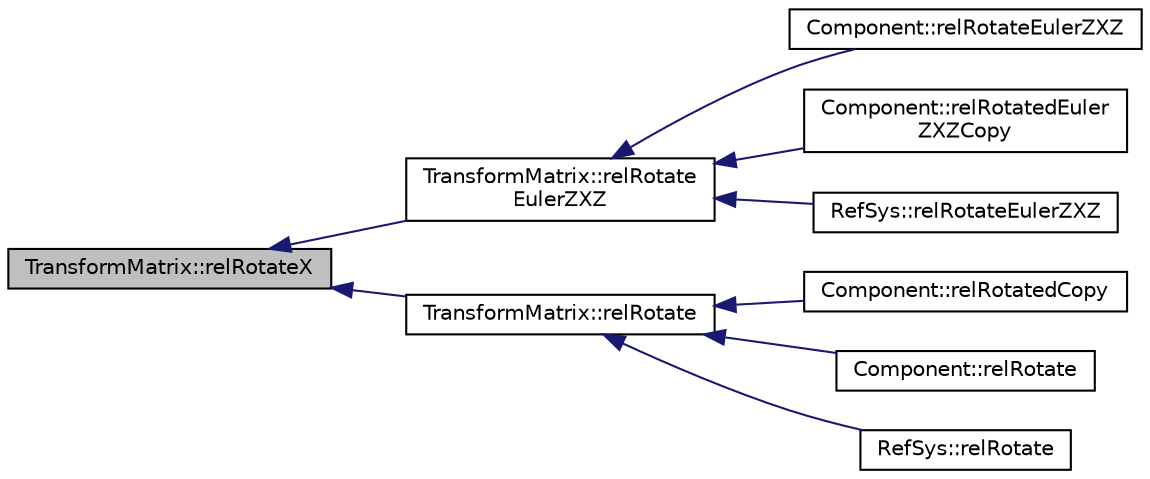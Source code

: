 digraph "TransformMatrix::relRotateX"
{
  edge [fontname="Helvetica",fontsize="10",labelfontname="Helvetica",labelfontsize="10"];
  node [fontname="Helvetica",fontsize="10",shape=record];
  rankdir="LR";
  Node1 [label="TransformMatrix::relRotateX",height=0.2,width=0.4,color="black", fillcolor="grey75", style="filled" fontcolor="black"];
  Node1 -> Node2 [dir="back",color="midnightblue",fontsize="10",style="solid",fontname="Helvetica"];
  Node2 [label="TransformMatrix::relRotate\lEulerZXZ",height=0.2,width=0.4,color="black", fillcolor="white", style="filled",URL="$classTransformMatrix.html#aa4a1f915ff428d0e3bb9fa43dd0974b5",tooltip="Applies an Euler rotation around the local reference system z, x&#39;, z&#39;&#39; Applies three rotations around..."];
  Node2 -> Node3 [dir="back",color="midnightblue",fontsize="10",style="solid",fontname="Helvetica"];
  Node3 [label="Component::relRotateEulerZXZ",height=0.2,width=0.4,color="black", fillcolor="white", style="filled",URL="$classComponent.html#a29263e0bb90f81f656e96f2d32c7779a",tooltip="Rotate the component with Euler Angles ZX&#39;Z&#39;&#39; around its local reference system."];
  Node2 -> Node4 [dir="back",color="midnightblue",fontsize="10",style="solid",fontname="Helvetica"];
  Node4 [label="Component::relRotatedEuler\lZXZCopy",height=0.2,width=0.4,color="black", fillcolor="white", style="filled",URL="$classComponent.html#a25028782df9545cded87db34bfd597e6",tooltip="Rotate a copy of the component with Euler Angles ZX&#39;Z&#39;&#39; around its local reference system..."];
  Node2 -> Node5 [dir="back",color="midnightblue",fontsize="10",style="solid",fontname="Helvetica"];
  Node5 [label="RefSys::relRotateEulerZXZ",height=0.2,width=0.4,color="black", fillcolor="white", style="filled",URL="$classRefSys.html#aa072538837bda40928c53d308298021d",tooltip="Rotates the reference system This methods rotates the reference system with the Euler ZXZ angles..."];
  Node1 -> Node6 [dir="back",color="midnightblue",fontsize="10",style="solid",fontname="Helvetica"];
  Node6 [label="TransformMatrix::relRotate",height=0.2,width=0.4,color="black", fillcolor="white", style="filled",URL="$classTransformMatrix.html#a00dc5a7c72440944e3fde54dde9bfb5d",tooltip="Applies a Roll-Pitch-Yaw rotation around the local reference system x, y, z Applies three rotations a..."];
  Node6 -> Node7 [dir="back",color="midnightblue",fontsize="10",style="solid",fontname="Helvetica"];
  Node7 [label="Component::relRotatedCopy",height=0.2,width=0.4,color="black", fillcolor="white", style="filled",URL="$classComponent.html#acaf3d36cfecfce9ac15e803f5d5d66d6",tooltip="Rotate the component around its local reference system."];
  Node6 -> Node8 [dir="back",color="midnightblue",fontsize="10",style="solid",fontname="Helvetica"];
  Node8 [label="Component::relRotate",height=0.2,width=0.4,color="black", fillcolor="white", style="filled",URL="$classComponent.html#a2c3e5cf2bc1680e69b3268e7063cd1d8",tooltip="Rotate the component around its local reference system."];
  Node6 -> Node9 [dir="back",color="midnightblue",fontsize="10",style="solid",fontname="Helvetica"];
  Node9 [label="RefSys::relRotate",height=0.2,width=0.4,color="black", fillcolor="white", style="filled",URL="$classRefSys.html#a6a808b37b21c61eb6a47366a3fc2642c",tooltip="Rotates the reference system This methods rotates the reference system The origin is kept unmoved..."];
}
